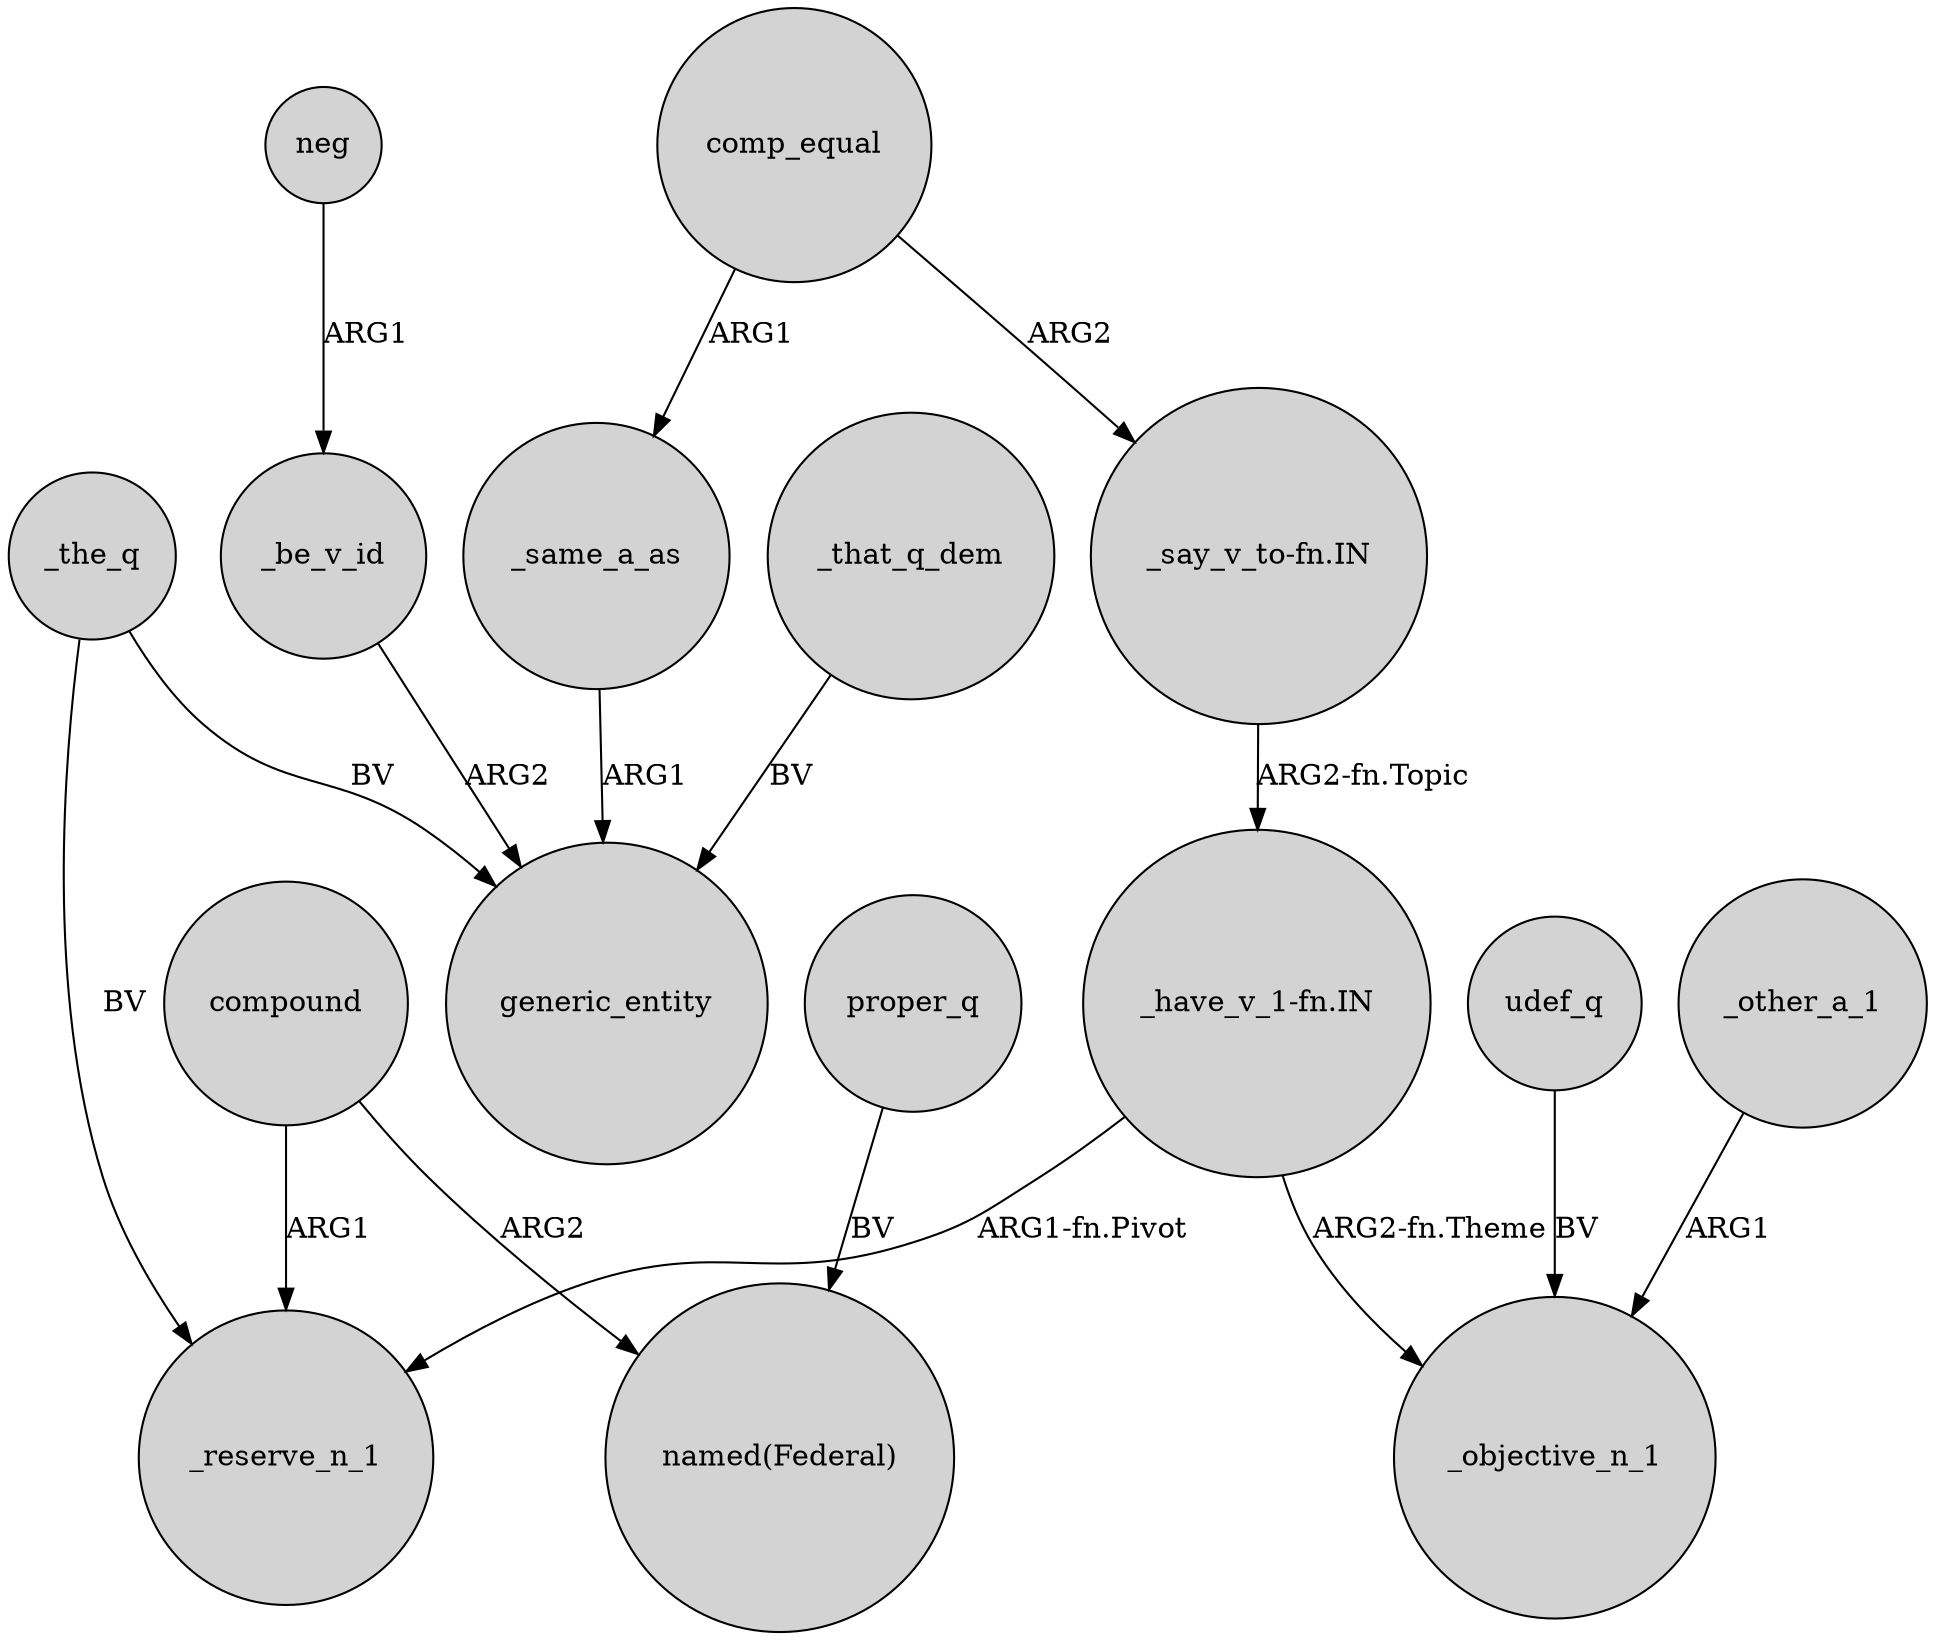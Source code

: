 digraph {
	node [shape=circle style=filled]
	_the_q -> generic_entity [label=BV]
	"_say_v_to-fn.IN" -> "_have_v_1-fn.IN" [label="ARG2-fn.Topic"]
	comp_equal -> "_say_v_to-fn.IN" [label=ARG2]
	neg -> _be_v_id [label=ARG1]
	compound -> _reserve_n_1 [label=ARG1]
	comp_equal -> _same_a_as [label=ARG1]
	udef_q -> _objective_n_1 [label=BV]
	_the_q -> _reserve_n_1 [label=BV]
	_that_q_dem -> generic_entity [label=BV]
	_same_a_as -> generic_entity [label=ARG1]
	compound -> "named(Federal)" [label=ARG2]
	"_have_v_1-fn.IN" -> _objective_n_1 [label="ARG2-fn.Theme"]
	_be_v_id -> generic_entity [label=ARG2]
	"_have_v_1-fn.IN" -> _reserve_n_1 [label="ARG1-fn.Pivot"]
	_other_a_1 -> _objective_n_1 [label=ARG1]
	proper_q -> "named(Federal)" [label=BV]
}
